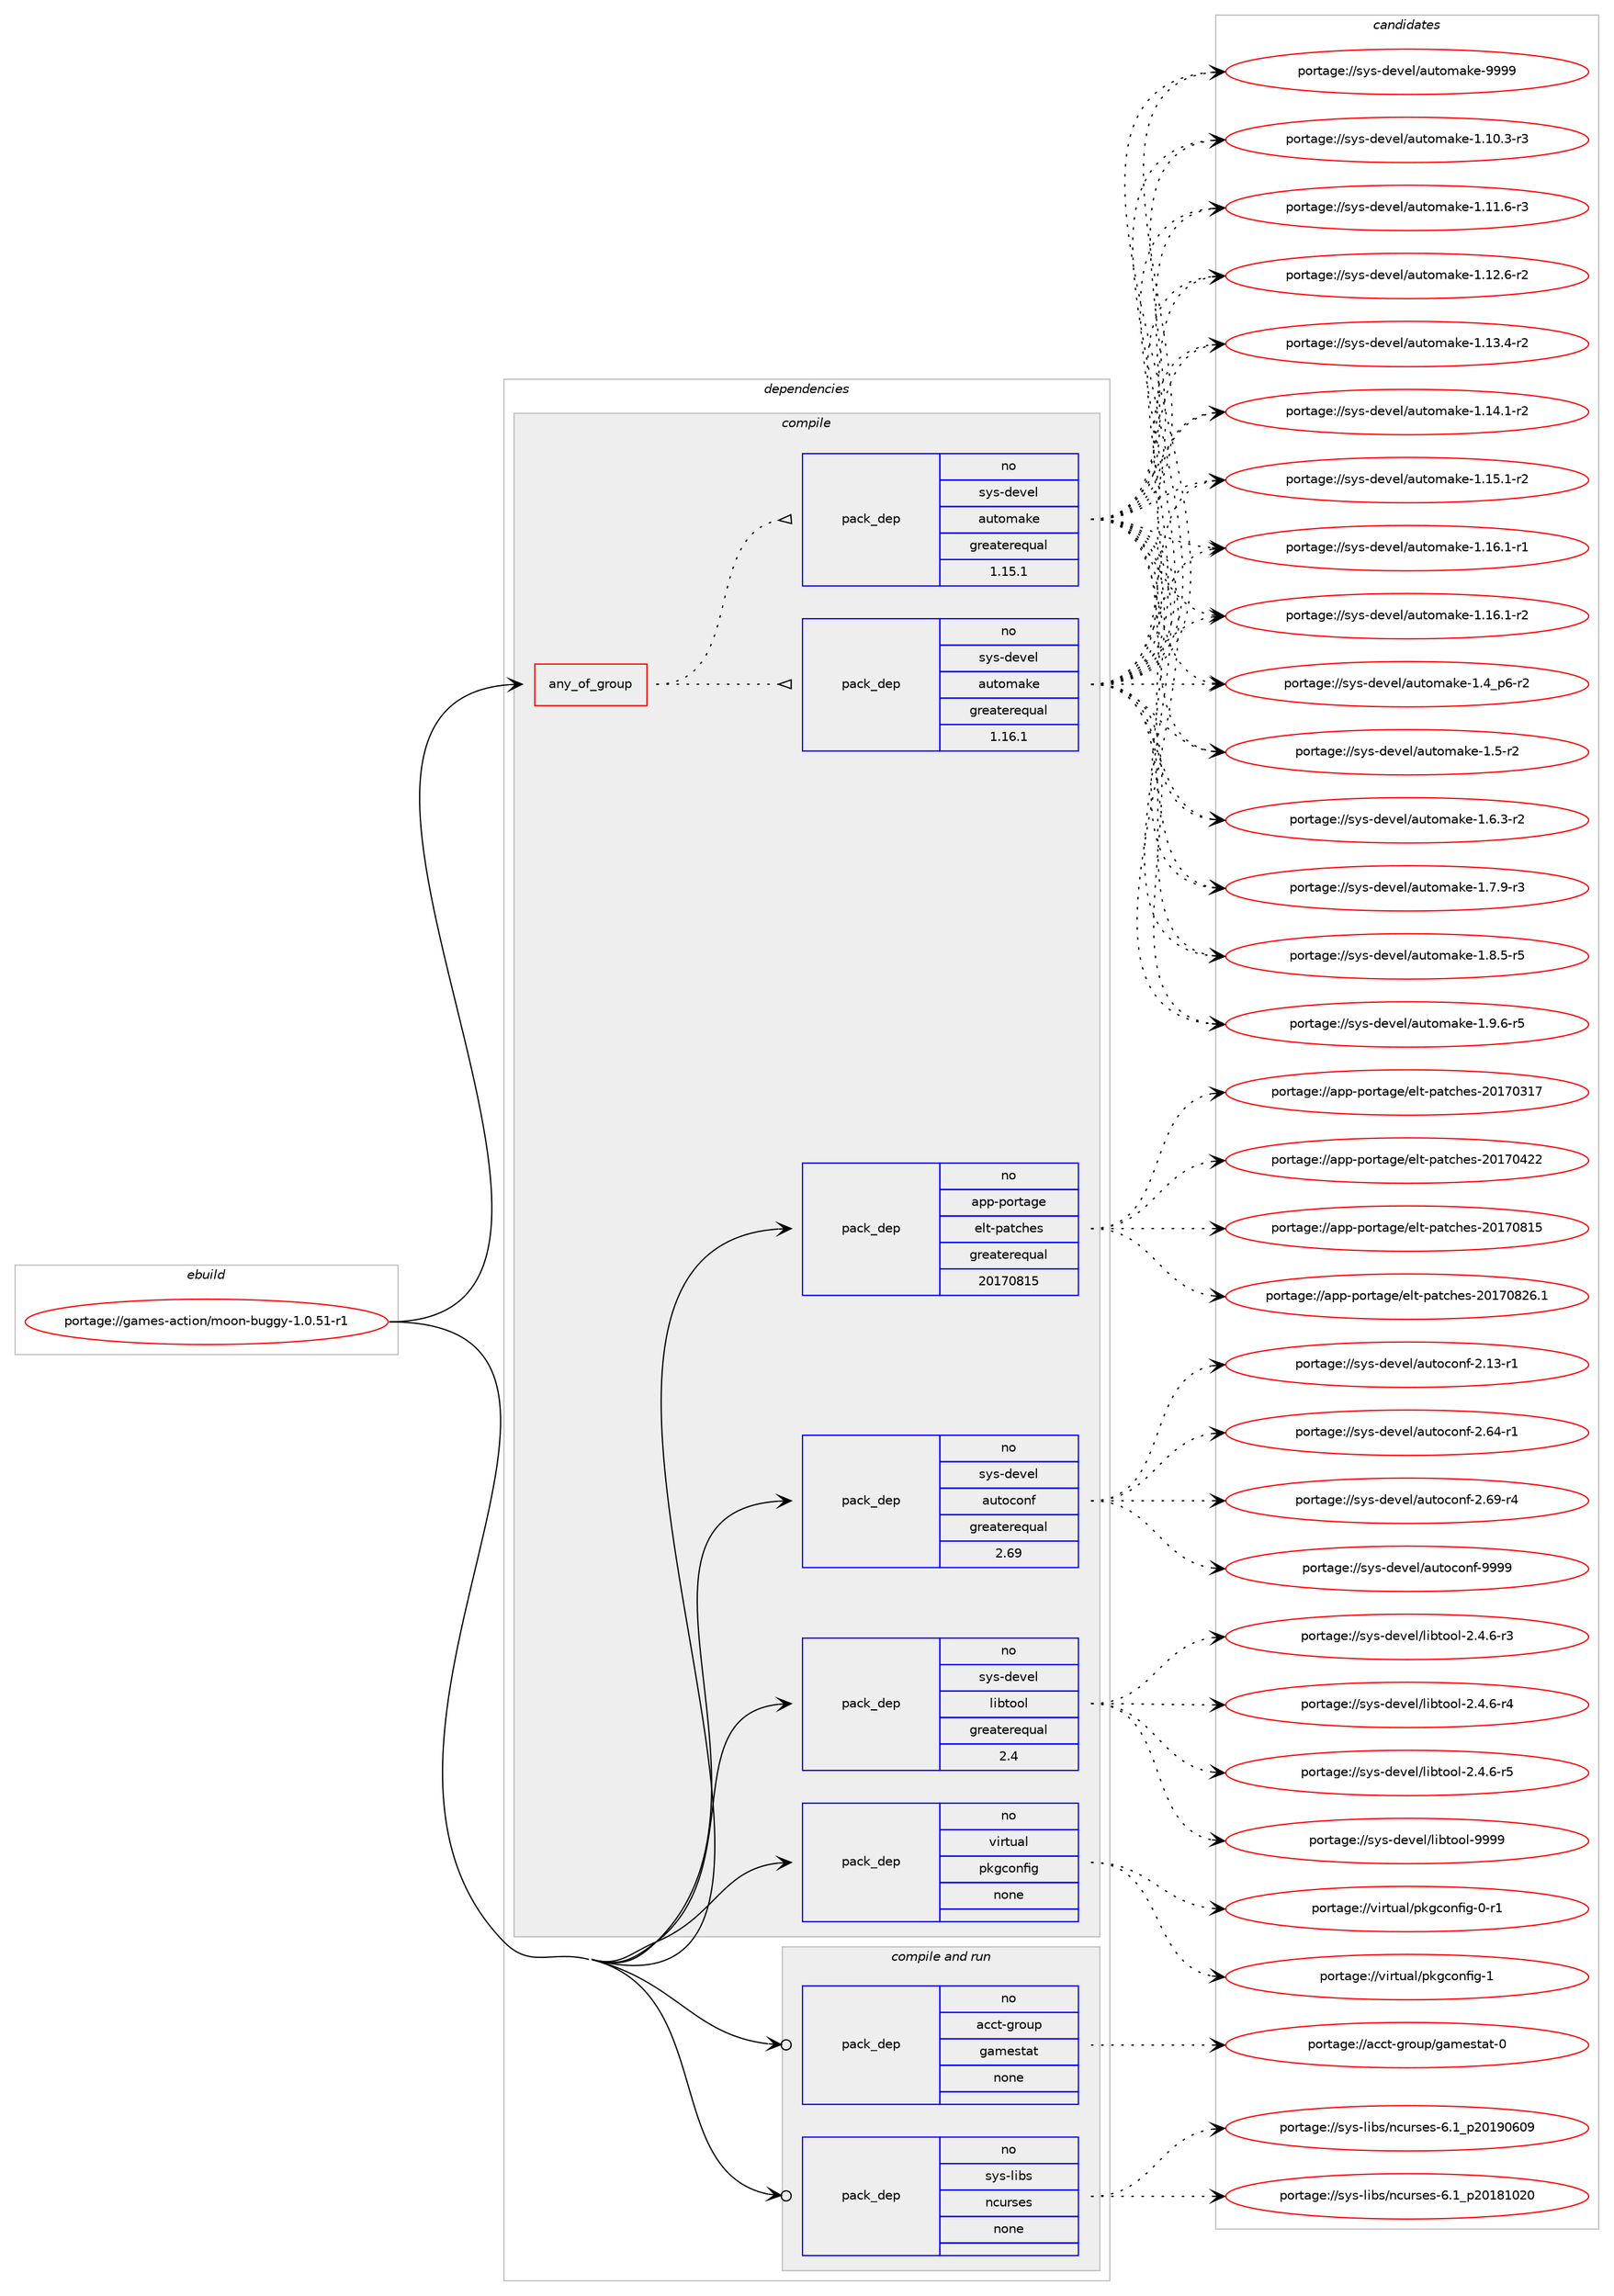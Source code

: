 digraph prolog {

# *************
# Graph options
# *************

newrank=true;
concentrate=true;
compound=true;
graph [rankdir=LR,fontname=Helvetica,fontsize=10,ranksep=1.5];#, ranksep=2.5, nodesep=0.2];
edge  [arrowhead=vee];
node  [fontname=Helvetica,fontsize=10];

# **********
# The ebuild
# **********

subgraph cluster_leftcol {
color=gray;
rank=same;
label=<<i>ebuild</i>>;
id [label="portage://games-action/moon-buggy-1.0.51-r1", color=red, width=4, href="../games-action/moon-buggy-1.0.51-r1.svg"];
}

# ****************
# The dependencies
# ****************

subgraph cluster_midcol {
color=gray;
label=<<i>dependencies</i>>;
subgraph cluster_compile {
fillcolor="#eeeeee";
style=filled;
label=<<i>compile</i>>;
subgraph any3689 {
dependency269125 [label=<<TABLE BORDER="0" CELLBORDER="1" CELLSPACING="0" CELLPADDING="4"><TR><TD CELLPADDING="10">any_of_group</TD></TR></TABLE>>, shape=none, color=red];subgraph pack192718 {
dependency269126 [label=<<TABLE BORDER="0" CELLBORDER="1" CELLSPACING="0" CELLPADDING="4" WIDTH="220"><TR><TD ROWSPAN="6" CELLPADDING="30">pack_dep</TD></TR><TR><TD WIDTH="110">no</TD></TR><TR><TD>sys-devel</TD></TR><TR><TD>automake</TD></TR><TR><TD>greaterequal</TD></TR><TR><TD>1.16.1</TD></TR></TABLE>>, shape=none, color=blue];
}
dependency269125:e -> dependency269126:w [weight=20,style="dotted",arrowhead="oinv"];
subgraph pack192719 {
dependency269127 [label=<<TABLE BORDER="0" CELLBORDER="1" CELLSPACING="0" CELLPADDING="4" WIDTH="220"><TR><TD ROWSPAN="6" CELLPADDING="30">pack_dep</TD></TR><TR><TD WIDTH="110">no</TD></TR><TR><TD>sys-devel</TD></TR><TR><TD>automake</TD></TR><TR><TD>greaterequal</TD></TR><TR><TD>1.15.1</TD></TR></TABLE>>, shape=none, color=blue];
}
dependency269125:e -> dependency269127:w [weight=20,style="dotted",arrowhead="oinv"];
}
id:e -> dependency269125:w [weight=20,style="solid",arrowhead="vee"];
subgraph pack192720 {
dependency269128 [label=<<TABLE BORDER="0" CELLBORDER="1" CELLSPACING="0" CELLPADDING="4" WIDTH="220"><TR><TD ROWSPAN="6" CELLPADDING="30">pack_dep</TD></TR><TR><TD WIDTH="110">no</TD></TR><TR><TD>app-portage</TD></TR><TR><TD>elt-patches</TD></TR><TR><TD>greaterequal</TD></TR><TR><TD>20170815</TD></TR></TABLE>>, shape=none, color=blue];
}
id:e -> dependency269128:w [weight=20,style="solid",arrowhead="vee"];
subgraph pack192721 {
dependency269129 [label=<<TABLE BORDER="0" CELLBORDER="1" CELLSPACING="0" CELLPADDING="4" WIDTH="220"><TR><TD ROWSPAN="6" CELLPADDING="30">pack_dep</TD></TR><TR><TD WIDTH="110">no</TD></TR><TR><TD>sys-devel</TD></TR><TR><TD>autoconf</TD></TR><TR><TD>greaterequal</TD></TR><TR><TD>2.69</TD></TR></TABLE>>, shape=none, color=blue];
}
id:e -> dependency269129:w [weight=20,style="solid",arrowhead="vee"];
subgraph pack192722 {
dependency269130 [label=<<TABLE BORDER="0" CELLBORDER="1" CELLSPACING="0" CELLPADDING="4" WIDTH="220"><TR><TD ROWSPAN="6" CELLPADDING="30">pack_dep</TD></TR><TR><TD WIDTH="110">no</TD></TR><TR><TD>sys-devel</TD></TR><TR><TD>libtool</TD></TR><TR><TD>greaterequal</TD></TR><TR><TD>2.4</TD></TR></TABLE>>, shape=none, color=blue];
}
id:e -> dependency269130:w [weight=20,style="solid",arrowhead="vee"];
subgraph pack192723 {
dependency269131 [label=<<TABLE BORDER="0" CELLBORDER="1" CELLSPACING="0" CELLPADDING="4" WIDTH="220"><TR><TD ROWSPAN="6" CELLPADDING="30">pack_dep</TD></TR><TR><TD WIDTH="110">no</TD></TR><TR><TD>virtual</TD></TR><TR><TD>pkgconfig</TD></TR><TR><TD>none</TD></TR><TR><TD></TD></TR></TABLE>>, shape=none, color=blue];
}
id:e -> dependency269131:w [weight=20,style="solid",arrowhead="vee"];
}
subgraph cluster_compileandrun {
fillcolor="#eeeeee";
style=filled;
label=<<i>compile and run</i>>;
subgraph pack192724 {
dependency269132 [label=<<TABLE BORDER="0" CELLBORDER="1" CELLSPACING="0" CELLPADDING="4" WIDTH="220"><TR><TD ROWSPAN="6" CELLPADDING="30">pack_dep</TD></TR><TR><TD WIDTH="110">no</TD></TR><TR><TD>acct-group</TD></TR><TR><TD>gamestat</TD></TR><TR><TD>none</TD></TR><TR><TD></TD></TR></TABLE>>, shape=none, color=blue];
}
id:e -> dependency269132:w [weight=20,style="solid",arrowhead="odotvee"];
subgraph pack192725 {
dependency269133 [label=<<TABLE BORDER="0" CELLBORDER="1" CELLSPACING="0" CELLPADDING="4" WIDTH="220"><TR><TD ROWSPAN="6" CELLPADDING="30">pack_dep</TD></TR><TR><TD WIDTH="110">no</TD></TR><TR><TD>sys-libs</TD></TR><TR><TD>ncurses</TD></TR><TR><TD>none</TD></TR><TR><TD></TD></TR></TABLE>>, shape=none, color=blue];
}
id:e -> dependency269133:w [weight=20,style="solid",arrowhead="odotvee"];
}
subgraph cluster_run {
fillcolor="#eeeeee";
style=filled;
label=<<i>run</i>>;
}
}

# **************
# The candidates
# **************

subgraph cluster_choices {
rank=same;
color=gray;
label=<<i>candidates</i>>;

subgraph choice192718 {
color=black;
nodesep=1;
choiceportage11512111545100101118101108479711711611110997107101454946494846514511451 [label="portage://sys-devel/automake-1.10.3-r3", color=red, width=4,href="../sys-devel/automake-1.10.3-r3.svg"];
choiceportage11512111545100101118101108479711711611110997107101454946494946544511451 [label="portage://sys-devel/automake-1.11.6-r3", color=red, width=4,href="../sys-devel/automake-1.11.6-r3.svg"];
choiceportage11512111545100101118101108479711711611110997107101454946495046544511450 [label="portage://sys-devel/automake-1.12.6-r2", color=red, width=4,href="../sys-devel/automake-1.12.6-r2.svg"];
choiceportage11512111545100101118101108479711711611110997107101454946495146524511450 [label="portage://sys-devel/automake-1.13.4-r2", color=red, width=4,href="../sys-devel/automake-1.13.4-r2.svg"];
choiceportage11512111545100101118101108479711711611110997107101454946495246494511450 [label="portage://sys-devel/automake-1.14.1-r2", color=red, width=4,href="../sys-devel/automake-1.14.1-r2.svg"];
choiceportage11512111545100101118101108479711711611110997107101454946495346494511450 [label="portage://sys-devel/automake-1.15.1-r2", color=red, width=4,href="../sys-devel/automake-1.15.1-r2.svg"];
choiceportage11512111545100101118101108479711711611110997107101454946495446494511449 [label="portage://sys-devel/automake-1.16.1-r1", color=red, width=4,href="../sys-devel/automake-1.16.1-r1.svg"];
choiceportage11512111545100101118101108479711711611110997107101454946495446494511450 [label="portage://sys-devel/automake-1.16.1-r2", color=red, width=4,href="../sys-devel/automake-1.16.1-r2.svg"];
choiceportage115121115451001011181011084797117116111109971071014549465295112544511450 [label="portage://sys-devel/automake-1.4_p6-r2", color=red, width=4,href="../sys-devel/automake-1.4_p6-r2.svg"];
choiceportage11512111545100101118101108479711711611110997107101454946534511450 [label="portage://sys-devel/automake-1.5-r2", color=red, width=4,href="../sys-devel/automake-1.5-r2.svg"];
choiceportage115121115451001011181011084797117116111109971071014549465446514511450 [label="portage://sys-devel/automake-1.6.3-r2", color=red, width=4,href="../sys-devel/automake-1.6.3-r2.svg"];
choiceportage115121115451001011181011084797117116111109971071014549465546574511451 [label="portage://sys-devel/automake-1.7.9-r3", color=red, width=4,href="../sys-devel/automake-1.7.9-r3.svg"];
choiceportage115121115451001011181011084797117116111109971071014549465646534511453 [label="portage://sys-devel/automake-1.8.5-r5", color=red, width=4,href="../sys-devel/automake-1.8.5-r5.svg"];
choiceportage115121115451001011181011084797117116111109971071014549465746544511453 [label="portage://sys-devel/automake-1.9.6-r5", color=red, width=4,href="../sys-devel/automake-1.9.6-r5.svg"];
choiceportage115121115451001011181011084797117116111109971071014557575757 [label="portage://sys-devel/automake-9999", color=red, width=4,href="../sys-devel/automake-9999.svg"];
dependency269126:e -> choiceportage11512111545100101118101108479711711611110997107101454946494846514511451:w [style=dotted,weight="100"];
dependency269126:e -> choiceportage11512111545100101118101108479711711611110997107101454946494946544511451:w [style=dotted,weight="100"];
dependency269126:e -> choiceportage11512111545100101118101108479711711611110997107101454946495046544511450:w [style=dotted,weight="100"];
dependency269126:e -> choiceportage11512111545100101118101108479711711611110997107101454946495146524511450:w [style=dotted,weight="100"];
dependency269126:e -> choiceportage11512111545100101118101108479711711611110997107101454946495246494511450:w [style=dotted,weight="100"];
dependency269126:e -> choiceportage11512111545100101118101108479711711611110997107101454946495346494511450:w [style=dotted,weight="100"];
dependency269126:e -> choiceportage11512111545100101118101108479711711611110997107101454946495446494511449:w [style=dotted,weight="100"];
dependency269126:e -> choiceportage11512111545100101118101108479711711611110997107101454946495446494511450:w [style=dotted,weight="100"];
dependency269126:e -> choiceportage115121115451001011181011084797117116111109971071014549465295112544511450:w [style=dotted,weight="100"];
dependency269126:e -> choiceportage11512111545100101118101108479711711611110997107101454946534511450:w [style=dotted,weight="100"];
dependency269126:e -> choiceportage115121115451001011181011084797117116111109971071014549465446514511450:w [style=dotted,weight="100"];
dependency269126:e -> choiceportage115121115451001011181011084797117116111109971071014549465546574511451:w [style=dotted,weight="100"];
dependency269126:e -> choiceportage115121115451001011181011084797117116111109971071014549465646534511453:w [style=dotted,weight="100"];
dependency269126:e -> choiceportage115121115451001011181011084797117116111109971071014549465746544511453:w [style=dotted,weight="100"];
dependency269126:e -> choiceportage115121115451001011181011084797117116111109971071014557575757:w [style=dotted,weight="100"];
}
subgraph choice192719 {
color=black;
nodesep=1;
choiceportage11512111545100101118101108479711711611110997107101454946494846514511451 [label="portage://sys-devel/automake-1.10.3-r3", color=red, width=4,href="../sys-devel/automake-1.10.3-r3.svg"];
choiceportage11512111545100101118101108479711711611110997107101454946494946544511451 [label="portage://sys-devel/automake-1.11.6-r3", color=red, width=4,href="../sys-devel/automake-1.11.6-r3.svg"];
choiceportage11512111545100101118101108479711711611110997107101454946495046544511450 [label="portage://sys-devel/automake-1.12.6-r2", color=red, width=4,href="../sys-devel/automake-1.12.6-r2.svg"];
choiceportage11512111545100101118101108479711711611110997107101454946495146524511450 [label="portage://sys-devel/automake-1.13.4-r2", color=red, width=4,href="../sys-devel/automake-1.13.4-r2.svg"];
choiceportage11512111545100101118101108479711711611110997107101454946495246494511450 [label="portage://sys-devel/automake-1.14.1-r2", color=red, width=4,href="../sys-devel/automake-1.14.1-r2.svg"];
choiceportage11512111545100101118101108479711711611110997107101454946495346494511450 [label="portage://sys-devel/automake-1.15.1-r2", color=red, width=4,href="../sys-devel/automake-1.15.1-r2.svg"];
choiceportage11512111545100101118101108479711711611110997107101454946495446494511449 [label="portage://sys-devel/automake-1.16.1-r1", color=red, width=4,href="../sys-devel/automake-1.16.1-r1.svg"];
choiceportage11512111545100101118101108479711711611110997107101454946495446494511450 [label="portage://sys-devel/automake-1.16.1-r2", color=red, width=4,href="../sys-devel/automake-1.16.1-r2.svg"];
choiceportage115121115451001011181011084797117116111109971071014549465295112544511450 [label="portage://sys-devel/automake-1.4_p6-r2", color=red, width=4,href="../sys-devel/automake-1.4_p6-r2.svg"];
choiceportage11512111545100101118101108479711711611110997107101454946534511450 [label="portage://sys-devel/automake-1.5-r2", color=red, width=4,href="../sys-devel/automake-1.5-r2.svg"];
choiceportage115121115451001011181011084797117116111109971071014549465446514511450 [label="portage://sys-devel/automake-1.6.3-r2", color=red, width=4,href="../sys-devel/automake-1.6.3-r2.svg"];
choiceportage115121115451001011181011084797117116111109971071014549465546574511451 [label="portage://sys-devel/automake-1.7.9-r3", color=red, width=4,href="../sys-devel/automake-1.7.9-r3.svg"];
choiceportage115121115451001011181011084797117116111109971071014549465646534511453 [label="portage://sys-devel/automake-1.8.5-r5", color=red, width=4,href="../sys-devel/automake-1.8.5-r5.svg"];
choiceportage115121115451001011181011084797117116111109971071014549465746544511453 [label="portage://sys-devel/automake-1.9.6-r5", color=red, width=4,href="../sys-devel/automake-1.9.6-r5.svg"];
choiceportage115121115451001011181011084797117116111109971071014557575757 [label="portage://sys-devel/automake-9999", color=red, width=4,href="../sys-devel/automake-9999.svg"];
dependency269127:e -> choiceportage11512111545100101118101108479711711611110997107101454946494846514511451:w [style=dotted,weight="100"];
dependency269127:e -> choiceportage11512111545100101118101108479711711611110997107101454946494946544511451:w [style=dotted,weight="100"];
dependency269127:e -> choiceportage11512111545100101118101108479711711611110997107101454946495046544511450:w [style=dotted,weight="100"];
dependency269127:e -> choiceportage11512111545100101118101108479711711611110997107101454946495146524511450:w [style=dotted,weight="100"];
dependency269127:e -> choiceportage11512111545100101118101108479711711611110997107101454946495246494511450:w [style=dotted,weight="100"];
dependency269127:e -> choiceportage11512111545100101118101108479711711611110997107101454946495346494511450:w [style=dotted,weight="100"];
dependency269127:e -> choiceportage11512111545100101118101108479711711611110997107101454946495446494511449:w [style=dotted,weight="100"];
dependency269127:e -> choiceportage11512111545100101118101108479711711611110997107101454946495446494511450:w [style=dotted,weight="100"];
dependency269127:e -> choiceportage115121115451001011181011084797117116111109971071014549465295112544511450:w [style=dotted,weight="100"];
dependency269127:e -> choiceportage11512111545100101118101108479711711611110997107101454946534511450:w [style=dotted,weight="100"];
dependency269127:e -> choiceportage115121115451001011181011084797117116111109971071014549465446514511450:w [style=dotted,weight="100"];
dependency269127:e -> choiceportage115121115451001011181011084797117116111109971071014549465546574511451:w [style=dotted,weight="100"];
dependency269127:e -> choiceportage115121115451001011181011084797117116111109971071014549465646534511453:w [style=dotted,weight="100"];
dependency269127:e -> choiceportage115121115451001011181011084797117116111109971071014549465746544511453:w [style=dotted,weight="100"];
dependency269127:e -> choiceportage115121115451001011181011084797117116111109971071014557575757:w [style=dotted,weight="100"];
}
subgraph choice192720 {
color=black;
nodesep=1;
choiceportage97112112451121111141169710310147101108116451129711699104101115455048495548514955 [label="portage://app-portage/elt-patches-20170317", color=red, width=4,href="../app-portage/elt-patches-20170317.svg"];
choiceportage97112112451121111141169710310147101108116451129711699104101115455048495548525050 [label="portage://app-portage/elt-patches-20170422", color=red, width=4,href="../app-portage/elt-patches-20170422.svg"];
choiceportage97112112451121111141169710310147101108116451129711699104101115455048495548564953 [label="portage://app-portage/elt-patches-20170815", color=red, width=4,href="../app-portage/elt-patches-20170815.svg"];
choiceportage971121124511211111411697103101471011081164511297116991041011154550484955485650544649 [label="portage://app-portage/elt-patches-20170826.1", color=red, width=4,href="../app-portage/elt-patches-20170826.1.svg"];
dependency269128:e -> choiceportage97112112451121111141169710310147101108116451129711699104101115455048495548514955:w [style=dotted,weight="100"];
dependency269128:e -> choiceportage97112112451121111141169710310147101108116451129711699104101115455048495548525050:w [style=dotted,weight="100"];
dependency269128:e -> choiceportage97112112451121111141169710310147101108116451129711699104101115455048495548564953:w [style=dotted,weight="100"];
dependency269128:e -> choiceportage971121124511211111411697103101471011081164511297116991041011154550484955485650544649:w [style=dotted,weight="100"];
}
subgraph choice192721 {
color=black;
nodesep=1;
choiceportage1151211154510010111810110847971171161119911111010245504649514511449 [label="portage://sys-devel/autoconf-2.13-r1", color=red, width=4,href="../sys-devel/autoconf-2.13-r1.svg"];
choiceportage1151211154510010111810110847971171161119911111010245504654524511449 [label="portage://sys-devel/autoconf-2.64-r1", color=red, width=4,href="../sys-devel/autoconf-2.64-r1.svg"];
choiceportage1151211154510010111810110847971171161119911111010245504654574511452 [label="portage://sys-devel/autoconf-2.69-r4", color=red, width=4,href="../sys-devel/autoconf-2.69-r4.svg"];
choiceportage115121115451001011181011084797117116111991111101024557575757 [label="portage://sys-devel/autoconf-9999", color=red, width=4,href="../sys-devel/autoconf-9999.svg"];
dependency269129:e -> choiceportage1151211154510010111810110847971171161119911111010245504649514511449:w [style=dotted,weight="100"];
dependency269129:e -> choiceportage1151211154510010111810110847971171161119911111010245504654524511449:w [style=dotted,weight="100"];
dependency269129:e -> choiceportage1151211154510010111810110847971171161119911111010245504654574511452:w [style=dotted,weight="100"];
dependency269129:e -> choiceportage115121115451001011181011084797117116111991111101024557575757:w [style=dotted,weight="100"];
}
subgraph choice192722 {
color=black;
nodesep=1;
choiceportage1151211154510010111810110847108105981161111111084550465246544511451 [label="portage://sys-devel/libtool-2.4.6-r3", color=red, width=4,href="../sys-devel/libtool-2.4.6-r3.svg"];
choiceportage1151211154510010111810110847108105981161111111084550465246544511452 [label="portage://sys-devel/libtool-2.4.6-r4", color=red, width=4,href="../sys-devel/libtool-2.4.6-r4.svg"];
choiceportage1151211154510010111810110847108105981161111111084550465246544511453 [label="portage://sys-devel/libtool-2.4.6-r5", color=red, width=4,href="../sys-devel/libtool-2.4.6-r5.svg"];
choiceportage1151211154510010111810110847108105981161111111084557575757 [label="portage://sys-devel/libtool-9999", color=red, width=4,href="../sys-devel/libtool-9999.svg"];
dependency269130:e -> choiceportage1151211154510010111810110847108105981161111111084550465246544511451:w [style=dotted,weight="100"];
dependency269130:e -> choiceportage1151211154510010111810110847108105981161111111084550465246544511452:w [style=dotted,weight="100"];
dependency269130:e -> choiceportage1151211154510010111810110847108105981161111111084550465246544511453:w [style=dotted,weight="100"];
dependency269130:e -> choiceportage1151211154510010111810110847108105981161111111084557575757:w [style=dotted,weight="100"];
}
subgraph choice192723 {
color=black;
nodesep=1;
choiceportage11810511411611797108471121071039911111010210510345484511449 [label="portage://virtual/pkgconfig-0-r1", color=red, width=4,href="../virtual/pkgconfig-0-r1.svg"];
choiceportage1181051141161179710847112107103991111101021051034549 [label="portage://virtual/pkgconfig-1", color=red, width=4,href="../virtual/pkgconfig-1.svg"];
dependency269131:e -> choiceportage11810511411611797108471121071039911111010210510345484511449:w [style=dotted,weight="100"];
dependency269131:e -> choiceportage1181051141161179710847112107103991111101021051034549:w [style=dotted,weight="100"];
}
subgraph choice192724 {
color=black;
nodesep=1;
choiceportage979999116451031141111171124710397109101115116971164548 [label="portage://acct-group/gamestat-0", color=red, width=4,href="../acct-group/gamestat-0.svg"];
dependency269132:e -> choiceportage979999116451031141111171124710397109101115116971164548:w [style=dotted,weight="100"];
}
subgraph choice192725 {
color=black;
nodesep=1;
choiceportage1151211154510810598115471109911711411510111545544649951125048495649485048 [label="portage://sys-libs/ncurses-6.1_p20181020", color=red, width=4,href="../sys-libs/ncurses-6.1_p20181020.svg"];
choiceportage1151211154510810598115471109911711411510111545544649951125048495748544857 [label="portage://sys-libs/ncurses-6.1_p20190609", color=red, width=4,href="../sys-libs/ncurses-6.1_p20190609.svg"];
dependency269133:e -> choiceportage1151211154510810598115471109911711411510111545544649951125048495649485048:w [style=dotted,weight="100"];
dependency269133:e -> choiceportage1151211154510810598115471109911711411510111545544649951125048495748544857:w [style=dotted,weight="100"];
}
}

}
